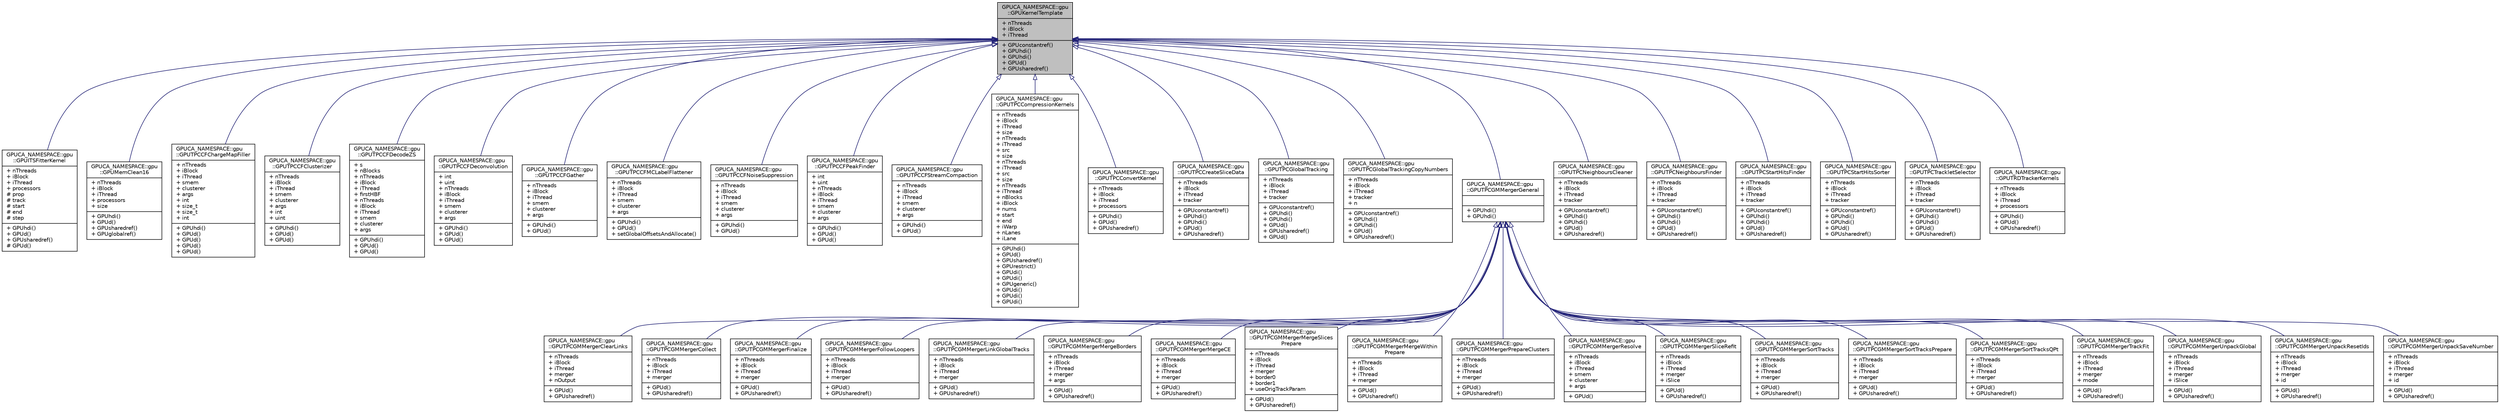 digraph "GPUCA_NAMESPACE::gpu::GPUKernelTemplate"
{
 // INTERACTIVE_SVG=YES
  bgcolor="transparent";
  edge [fontname="Helvetica",fontsize="10",labelfontname="Helvetica",labelfontsize="10"];
  node [fontname="Helvetica",fontsize="10",shape=record];
  Node0 [label="{GPUCA_NAMESPACE::gpu\l::GPUKernelTemplate\n|+ nThreads\l+ iBlock\l+ iThread\l|+ GPUconstantref()\l+ GPUhdi()\l+ GPUhdi()\l+ GPUd()\l+ GPUsharedref()\l}",height=0.2,width=0.4,color="black", fillcolor="grey75", style="filled", fontcolor="black"];
  Node0 -> Node1 [dir="back",color="midnightblue",fontsize="10",style="solid",arrowtail="onormal",fontname="Helvetica"];
  Node1 [label="{GPUCA_NAMESPACE::gpu\l::GPUITSFitterKernel\n|+ nThreads\l+ iBlock\l+ iThread\l+ processors\l# prop\l# track\l# start\l# end\l# step\l|+ GPUhdi()\l+ GPUd()\l+ GPUsharedref()\l# GPUd()\l}",height=0.2,width=0.4,color="black",URL="$d8/dba/classGPUCA__NAMESPACE_1_1gpu_1_1GPUITSFitterKernel.html"];
  Node0 -> Node2 [dir="back",color="midnightblue",fontsize="10",style="solid",arrowtail="onormal",fontname="Helvetica"];
  Node2 [label="{GPUCA_NAMESPACE::gpu\l::GPUMemClean16\n|+ nThreads\l+ iBlock\l+ iThread\l+ processors\l+ size\l|+ GPUhdi()\l+ GPUd()\l+ GPUsharedref()\l+ GPUglobalref()\l}",height=0.2,width=0.4,color="black",URL="$da/d27/classGPUCA__NAMESPACE_1_1gpu_1_1GPUMemClean16.html"];
  Node0 -> Node3 [dir="back",color="midnightblue",fontsize="10",style="solid",arrowtail="onormal",fontname="Helvetica"];
  Node3 [label="{GPUCA_NAMESPACE::gpu\l::GPUTPCCFChargeMapFiller\n|+ nThreads\l+ iBlock\l+ iThread\l+ smem\l+ clusterer\l+ args\l+ int\l+ size_t\l+ size_t\l+ int\l|+ GPUhdi()\l+ GPUd()\l+ GPUd()\l+ GPUd()\l+ GPUd()\l}",height=0.2,width=0.4,color="black",URL="$d1/d49/classGPUCA__NAMESPACE_1_1gpu_1_1GPUTPCCFChargeMapFiller.html"];
  Node0 -> Node4 [dir="back",color="midnightblue",fontsize="10",style="solid",arrowtail="onormal",fontname="Helvetica"];
  Node4 [label="{GPUCA_NAMESPACE::gpu\l::GPUTPCCFClusterizer\n|+ nThreads\l+ iBlock\l+ iThread\l+ smem\l+ clusterer\l+ args\l+ int\l+ uint\l|+ GPUhdi()\l+ GPUd()\l+ GPUd()\l}",height=0.2,width=0.4,color="black",URL="$dd/db2/classGPUCA__NAMESPACE_1_1gpu_1_1GPUTPCCFClusterizer.html"];
  Node0 -> Node5 [dir="back",color="midnightblue",fontsize="10",style="solid",arrowtail="onormal",fontname="Helvetica"];
  Node5 [label="{GPUCA_NAMESPACE::gpu\l::GPUTPCCFDecodeZS\n|+ s\l+ nBlocks\l+ nThreads\l+ iBlock\l+ iThread\l+ firstHBF\l+ nThreads\l+ iBlock\l+ iThread\l+ smem\l+ clusterer\l+ args\l|+ GPUhdi()\l+ GPUd()\l+ GPUd()\l}",height=0.2,width=0.4,color="black",URL="$df/d90/classGPUCA__NAMESPACE_1_1gpu_1_1GPUTPCCFDecodeZS.html"];
  Node0 -> Node6 [dir="back",color="midnightblue",fontsize="10",style="solid",arrowtail="onormal",fontname="Helvetica"];
  Node6 [label="{GPUCA_NAMESPACE::gpu\l::GPUTPCCFDeconvolution\n|+ int\l+ uint\l+ nThreads\l+ iBlock\l+ iThread\l+ smem\l+ clusterer\l+ args\l|+ GPUhdi()\l+ GPUd()\l+ GPUd()\l}",height=0.2,width=0.4,color="black",URL="$d9/d9a/classGPUCA__NAMESPACE_1_1gpu_1_1GPUTPCCFDeconvolution.html"];
  Node0 -> Node7 [dir="back",color="midnightblue",fontsize="10",style="solid",arrowtail="onormal",fontname="Helvetica"];
  Node7 [label="{GPUCA_NAMESPACE::gpu\l::GPUTPCCFGather\n|+ nThreads\l+ iBlock\l+ iThread\l+ smem\l+ clusterer\l+ args\l|+ GPUhdi()\l+ GPUd()\l}",height=0.2,width=0.4,color="black",URL="$d3/d02/classGPUCA__NAMESPACE_1_1gpu_1_1GPUTPCCFGather.html"];
  Node0 -> Node8 [dir="back",color="midnightblue",fontsize="10",style="solid",arrowtail="onormal",fontname="Helvetica"];
  Node8 [label="{GPUCA_NAMESPACE::gpu\l::GPUTPCCFMCLabelFlattener\n|+ nThreads\l+ iBlock\l+ iThread\l+ smem\l+ clusterer\l+ args\l|+ GPUhdi()\l+ GPUd()\l+ setGlobalOffsetsAndAllocate()\l}",height=0.2,width=0.4,color="black",URL="$d0/dad/classGPUCA__NAMESPACE_1_1gpu_1_1GPUTPCCFMCLabelFlattener.html"];
  Node0 -> Node9 [dir="back",color="midnightblue",fontsize="10",style="solid",arrowtail="onormal",fontname="Helvetica"];
  Node9 [label="{GPUCA_NAMESPACE::gpu\l::GPUTPCCFNoiseSuppression\n|+ nThreads\l+ iBlock\l+ iThread\l+ smem\l+ clusterer\l+ args\l|+ GPUhdi()\l+ GPUd()\l}",height=0.2,width=0.4,color="black",URL="$db/d60/classGPUCA__NAMESPACE_1_1gpu_1_1GPUTPCCFNoiseSuppression.html"];
  Node0 -> Node10 [dir="back",color="midnightblue",fontsize="10",style="solid",arrowtail="onormal",fontname="Helvetica"];
  Node10 [label="{GPUCA_NAMESPACE::gpu\l::GPUTPCCFPeakFinder\n|+ int\l+ uint\l+ nThreads\l+ iBlock\l+ iThread\l+ smem\l+ clusterer\l+ args\l|+ GPUhdi()\l+ GPUd()\l+ GPUd()\l}",height=0.2,width=0.4,color="black",URL="$db/d88/classGPUCA__NAMESPACE_1_1gpu_1_1GPUTPCCFPeakFinder.html"];
  Node0 -> Node11 [dir="back",color="midnightblue",fontsize="10",style="solid",arrowtail="onormal",fontname="Helvetica"];
  Node11 [label="{GPUCA_NAMESPACE::gpu\l::GPUTPCCFStreamCompaction\n|+ nThreads\l+ iBlock\l+ iThread\l+ smem\l+ clusterer\l+ args\l|+ GPUhdi()\l+ GPUd()\l}",height=0.2,width=0.4,color="black",URL="$d9/dc1/classGPUCA__NAMESPACE_1_1gpu_1_1GPUTPCCFStreamCompaction.html"];
  Node0 -> Node12 [dir="back",color="midnightblue",fontsize="10",style="solid",arrowtail="onormal",fontname="Helvetica"];
  Node12 [label="{GPUCA_NAMESPACE::gpu\l::GPUTPCCompressionKernels\n|+ nThreads\l+ iBlock\l+ iThread\l+ size\l+ nThreads\l+ iThread\l+ src\l+ size\l+ nThreads\l+ iThread\l+ src\l+ size\l+ nThreads\l+ iThread\l+ nBlocks\l+ iBlock\l+ nums\l+ start\l+ end\l+ iWarp\l+ nLanes\l+ iLane\l|+ GPUhdi()\l+ GPUd()\l+ GPUsharedref()\l+ GPUrestrict()\l+ GPUdi()\l+ GPUdi()\l+ GPUgeneric()\l+ GPUdi()\l+ GPUdi()\l+ GPUdi()\l}",height=0.2,width=0.4,color="black",URL="$d0/d6b/classGPUCA__NAMESPACE_1_1gpu_1_1GPUTPCCompressionKernels.html"];
  Node0 -> Node13 [dir="back",color="midnightblue",fontsize="10",style="solid",arrowtail="onormal",fontname="Helvetica"];
  Node13 [label="{GPUCA_NAMESPACE::gpu\l::GPUTPCConvertKernel\n|+ nThreads\l+ iBlock\l+ iThread\l+ processors\l|+ GPUhdi()\l+ GPUd()\l+ GPUsharedref()\l}",height=0.2,width=0.4,color="black",URL="$d8/dc8/classGPUCA__NAMESPACE_1_1gpu_1_1GPUTPCConvertKernel.html"];
  Node0 -> Node14 [dir="back",color="midnightblue",fontsize="10",style="solid",arrowtail="onormal",fontname="Helvetica"];
  Node14 [label="{GPUCA_NAMESPACE::gpu\l::GPUTPCCreateSliceData\n|+ nThreads\l+ iBlock\l+ iThread\l+ tracker\l|+ GPUconstantref()\l+ GPUhdi()\l+ GPUhdi()\l+ GPUd()\l+ GPUsharedref()\l}",height=0.2,width=0.4,color="black",URL="$d2/db6/classGPUCA__NAMESPACE_1_1gpu_1_1GPUTPCCreateSliceData.html"];
  Node0 -> Node15 [dir="back",color="midnightblue",fontsize="10",style="solid",arrowtail="onormal",fontname="Helvetica"];
  Node15 [label="{GPUCA_NAMESPACE::gpu\l::GPUTPCGlobalTracking\n|+ nThreads\l+ iBlock\l+ iThread\l+ tracker\l|+ GPUconstantref()\l+ GPUhdi()\l+ GPUhdi()\l+ GPUd()\l+ GPUsharedref()\l+ GPUd()\l}",height=0.2,width=0.4,color="black",URL="$d9/ddb/classGPUCA__NAMESPACE_1_1gpu_1_1GPUTPCGlobalTracking.html"];
  Node0 -> Node16 [dir="back",color="midnightblue",fontsize="10",style="solid",arrowtail="onormal",fontname="Helvetica"];
  Node16 [label="{GPUCA_NAMESPACE::gpu\l::GPUTPCGlobalTrackingCopyNumbers\n|+ nThreads\l+ iBlock\l+ iThread\l+ tracker\l+ n\l|+ GPUconstantref()\l+ GPUhdi()\l+ GPUhdi()\l+ GPUd()\l+ GPUsharedref()\l}",height=0.2,width=0.4,color="black",URL="$df/da8/classGPUCA__NAMESPACE_1_1gpu_1_1GPUTPCGlobalTrackingCopyNumbers.html"];
  Node0 -> Node17 [dir="back",color="midnightblue",fontsize="10",style="solid",arrowtail="onormal",fontname="Helvetica"];
  Node17 [label="{GPUCA_NAMESPACE::gpu\l::GPUTPCGMMergerGeneral\n||+ GPUhdi()\l+ GPUhdi()\l}",height=0.2,width=0.4,color="black",URL="$da/dd0/classGPUCA__NAMESPACE_1_1gpu_1_1GPUTPCGMMergerGeneral.html"];
  Node17 -> Node18 [dir="back",color="midnightblue",fontsize="10",style="solid",arrowtail="onormal",fontname="Helvetica"];
  Node18 [label="{GPUCA_NAMESPACE::gpu\l::GPUTPCGMMergerClearLinks\n|+ nThreads\l+ iBlock\l+ iThread\l+ merger\l+ nOutput\l|+ GPUd()\l+ GPUsharedref()\l}",height=0.2,width=0.4,color="black",URL="$d5/d9e/classGPUCA__NAMESPACE_1_1gpu_1_1GPUTPCGMMergerClearLinks.html"];
  Node17 -> Node19 [dir="back",color="midnightblue",fontsize="10",style="solid",arrowtail="onormal",fontname="Helvetica"];
  Node19 [label="{GPUCA_NAMESPACE::gpu\l::GPUTPCGMMergerCollect\n|+ nThreads\l+ iBlock\l+ iThread\l+ merger\l|+ GPUd()\l+ GPUsharedref()\l}",height=0.2,width=0.4,color="black",URL="$d0/d77/classGPUCA__NAMESPACE_1_1gpu_1_1GPUTPCGMMergerCollect.html"];
  Node17 -> Node20 [dir="back",color="midnightblue",fontsize="10",style="solid",arrowtail="onormal",fontname="Helvetica"];
  Node20 [label="{GPUCA_NAMESPACE::gpu\l::GPUTPCGMMergerFinalize\n|+ nThreads\l+ iBlock\l+ iThread\l+ merger\l|+ GPUd()\l+ GPUsharedref()\l}",height=0.2,width=0.4,color="black",URL="$de/dc0/classGPUCA__NAMESPACE_1_1gpu_1_1GPUTPCGMMergerFinalize.html"];
  Node17 -> Node21 [dir="back",color="midnightblue",fontsize="10",style="solid",arrowtail="onormal",fontname="Helvetica"];
  Node21 [label="{GPUCA_NAMESPACE::gpu\l::GPUTPCGMMergerFollowLoopers\n|+ nThreads\l+ iBlock\l+ iThread\l+ merger\l|+ GPUd()\l+ GPUsharedref()\l}",height=0.2,width=0.4,color="black",URL="$dd/d4c/classGPUCA__NAMESPACE_1_1gpu_1_1GPUTPCGMMergerFollowLoopers.html"];
  Node17 -> Node22 [dir="back",color="midnightblue",fontsize="10",style="solid",arrowtail="onormal",fontname="Helvetica"];
  Node22 [label="{GPUCA_NAMESPACE::gpu\l::GPUTPCGMMergerLinkGlobalTracks\n|+ nThreads\l+ iBlock\l+ iThread\l+ merger\l|+ GPUd()\l+ GPUsharedref()\l}",height=0.2,width=0.4,color="black",URL="$db/dc9/classGPUCA__NAMESPACE_1_1gpu_1_1GPUTPCGMMergerLinkGlobalTracks.html"];
  Node17 -> Node23 [dir="back",color="midnightblue",fontsize="10",style="solid",arrowtail="onormal",fontname="Helvetica"];
  Node23 [label="{GPUCA_NAMESPACE::gpu\l::GPUTPCGMMergerMergeBorders\n|+ nThreads\l+ iBlock\l+ iThread\l+ merger\l+ args\l|+ GPUd()\l+ GPUsharedref()\l}",height=0.2,width=0.4,color="black",URL="$d6/d5e/classGPUCA__NAMESPACE_1_1gpu_1_1GPUTPCGMMergerMergeBorders.html"];
  Node17 -> Node24 [dir="back",color="midnightblue",fontsize="10",style="solid",arrowtail="onormal",fontname="Helvetica"];
  Node24 [label="{GPUCA_NAMESPACE::gpu\l::GPUTPCGMMergerMergeCE\n|+ nThreads\l+ iBlock\l+ iThread\l+ merger\l|+ GPUd()\l+ GPUsharedref()\l}",height=0.2,width=0.4,color="black",URL="$df/d82/classGPUCA__NAMESPACE_1_1gpu_1_1GPUTPCGMMergerMergeCE.html"];
  Node17 -> Node25 [dir="back",color="midnightblue",fontsize="10",style="solid",arrowtail="onormal",fontname="Helvetica"];
  Node25 [label="{GPUCA_NAMESPACE::gpu\l::GPUTPCGMMergerMergeSlices\lPrepare\n|+ nThreads\l+ iBlock\l+ iThread\l+ merger\l+ border0\l+ border1\l+ useOrigTrackParam\l|+ GPUd()\l+ GPUsharedref()\l}",height=0.2,width=0.4,color="black",URL="$d2/d3b/classGPUCA__NAMESPACE_1_1gpu_1_1GPUTPCGMMergerMergeSlicesPrepare.html"];
  Node17 -> Node26 [dir="back",color="midnightblue",fontsize="10",style="solid",arrowtail="onormal",fontname="Helvetica"];
  Node26 [label="{GPUCA_NAMESPACE::gpu\l::GPUTPCGMMergerMergeWithin\lPrepare\n|+ nThreads\l+ iBlock\l+ iThread\l+ merger\l|+ GPUd()\l+ GPUsharedref()\l}",height=0.2,width=0.4,color="black",URL="$d1/d1b/classGPUCA__NAMESPACE_1_1gpu_1_1GPUTPCGMMergerMergeWithinPrepare.html"];
  Node17 -> Node27 [dir="back",color="midnightblue",fontsize="10",style="solid",arrowtail="onormal",fontname="Helvetica"];
  Node27 [label="{GPUCA_NAMESPACE::gpu\l::GPUTPCGMMergerPrepareClusters\n|+ nThreads\l+ iBlock\l+ iThread\l+ merger\l|+ GPUd()\l+ GPUsharedref()\l}",height=0.2,width=0.4,color="black",URL="$df/dfa/classGPUCA__NAMESPACE_1_1gpu_1_1GPUTPCGMMergerPrepareClusters.html"];
  Node17 -> Node28 [dir="back",color="midnightblue",fontsize="10",style="solid",arrowtail="onormal",fontname="Helvetica"];
  Node28 [label="{GPUCA_NAMESPACE::gpu\l::GPUTPCGMMergerResolve\n|+ nThreads\l+ iBlock\l+ iThread\l+ smem\l+ clusterer\l+ args\l|+ GPUd()\l}",height=0.2,width=0.4,color="black",URL="$de/d91/classGPUCA__NAMESPACE_1_1gpu_1_1GPUTPCGMMergerResolve.html"];
  Node17 -> Node29 [dir="back",color="midnightblue",fontsize="10",style="solid",arrowtail="onormal",fontname="Helvetica"];
  Node29 [label="{GPUCA_NAMESPACE::gpu\l::GPUTPCGMMergerSliceRefit\n|+ nThreads\l+ iBlock\l+ iThread\l+ merger\l+ iSlice\l|+ GPUd()\l+ GPUsharedref()\l}",height=0.2,width=0.4,color="black",URL="$d6/d6a/classGPUCA__NAMESPACE_1_1gpu_1_1GPUTPCGMMergerSliceRefit.html"];
  Node17 -> Node30 [dir="back",color="midnightblue",fontsize="10",style="solid",arrowtail="onormal",fontname="Helvetica"];
  Node30 [label="{GPUCA_NAMESPACE::gpu\l::GPUTPCGMMergerSortTracks\n|+ nThreads\l+ iBlock\l+ iThread\l+ merger\l|+ GPUd()\l+ GPUsharedref()\l}",height=0.2,width=0.4,color="black",URL="$d2/d55/classGPUCA__NAMESPACE_1_1gpu_1_1GPUTPCGMMergerSortTracks.html"];
  Node17 -> Node31 [dir="back",color="midnightblue",fontsize="10",style="solid",arrowtail="onormal",fontname="Helvetica"];
  Node31 [label="{GPUCA_NAMESPACE::gpu\l::GPUTPCGMMergerSortTracksPrepare\n|+ nThreads\l+ iBlock\l+ iThread\l+ merger\l|+ GPUd()\l+ GPUsharedref()\l}",height=0.2,width=0.4,color="black",URL="$d7/d86/classGPUCA__NAMESPACE_1_1gpu_1_1GPUTPCGMMergerSortTracksPrepare.html"];
  Node17 -> Node32 [dir="back",color="midnightblue",fontsize="10",style="solid",arrowtail="onormal",fontname="Helvetica"];
  Node32 [label="{GPUCA_NAMESPACE::gpu\l::GPUTPCGMMergerSortTracksQPt\n|+ nThreads\l+ iBlock\l+ iThread\l+ merger\l|+ GPUd()\l+ GPUsharedref()\l}",height=0.2,width=0.4,color="black",URL="$d4/dd7/classGPUCA__NAMESPACE_1_1gpu_1_1GPUTPCGMMergerSortTracksQPt.html"];
  Node17 -> Node33 [dir="back",color="midnightblue",fontsize="10",style="solid",arrowtail="onormal",fontname="Helvetica"];
  Node33 [label="{GPUCA_NAMESPACE::gpu\l::GPUTPCGMMergerTrackFit\n|+ nThreads\l+ iBlock\l+ iThread\l+ merger\l+ mode\l|+ GPUd()\l+ GPUsharedref()\l}",height=0.2,width=0.4,color="black",URL="$db/d09/classGPUCA__NAMESPACE_1_1gpu_1_1GPUTPCGMMergerTrackFit.html"];
  Node17 -> Node34 [dir="back",color="midnightblue",fontsize="10",style="solid",arrowtail="onormal",fontname="Helvetica"];
  Node34 [label="{GPUCA_NAMESPACE::gpu\l::GPUTPCGMMergerUnpackGlobal\n|+ nThreads\l+ iBlock\l+ iThread\l+ merger\l+ iSlice\l|+ GPUd()\l+ GPUsharedref()\l}",height=0.2,width=0.4,color="black",URL="$d4/dab/classGPUCA__NAMESPACE_1_1gpu_1_1GPUTPCGMMergerUnpackGlobal.html"];
  Node17 -> Node35 [dir="back",color="midnightblue",fontsize="10",style="solid",arrowtail="onormal",fontname="Helvetica"];
  Node35 [label="{GPUCA_NAMESPACE::gpu\l::GPUTPCGMMergerUnpackResetIds\n|+ nThreads\l+ iBlock\l+ iThread\l+ merger\l+ id\l|+ GPUd()\l+ GPUsharedref()\l}",height=0.2,width=0.4,color="black",URL="$db/d92/classGPUCA__NAMESPACE_1_1gpu_1_1GPUTPCGMMergerUnpackResetIds.html"];
  Node17 -> Node36 [dir="back",color="midnightblue",fontsize="10",style="solid",arrowtail="onormal",fontname="Helvetica"];
  Node36 [label="{GPUCA_NAMESPACE::gpu\l::GPUTPCGMMergerUnpackSaveNumber\n|+ nThreads\l+ iBlock\l+ iThread\l+ merger\l+ id\l|+ GPUd()\l+ GPUsharedref()\l}",height=0.2,width=0.4,color="black",URL="$d0/d00/classGPUCA__NAMESPACE_1_1gpu_1_1GPUTPCGMMergerUnpackSaveNumber.html"];
  Node0 -> Node37 [dir="back",color="midnightblue",fontsize="10",style="solid",arrowtail="onormal",fontname="Helvetica"];
  Node37 [label="{GPUCA_NAMESPACE::gpu\l::GPUTPCNeighboursCleaner\n|+ nThreads\l+ iBlock\l+ iThread\l+ tracker\l|+ GPUconstantref()\l+ GPUhdi()\l+ GPUhdi()\l+ GPUd()\l+ GPUsharedref()\l}",height=0.2,width=0.4,color="black",URL="$d2/d8c/classGPUCA__NAMESPACE_1_1gpu_1_1GPUTPCNeighboursCleaner.html"];
  Node0 -> Node38 [dir="back",color="midnightblue",fontsize="10",style="solid",arrowtail="onormal",fontname="Helvetica"];
  Node38 [label="{GPUCA_NAMESPACE::gpu\l::GPUTPCNeighboursFinder\n|+ nThreads\l+ iBlock\l+ iThread\l+ tracker\l|+ GPUconstantref()\l+ GPUhdi()\l+ GPUhdi()\l+ GPUd()\l+ GPUsharedref()\l}",height=0.2,width=0.4,color="black",URL="$d7/dd4/classGPUCA__NAMESPACE_1_1gpu_1_1GPUTPCNeighboursFinder.html"];
  Node0 -> Node39 [dir="back",color="midnightblue",fontsize="10",style="solid",arrowtail="onormal",fontname="Helvetica"];
  Node39 [label="{GPUCA_NAMESPACE::gpu\l::GPUTPCStartHitsFinder\n|+ nThreads\l+ iBlock\l+ iThread\l+ tracker\l|+ GPUconstantref()\l+ GPUhdi()\l+ GPUhdi()\l+ GPUd()\l+ GPUsharedref()\l}",height=0.2,width=0.4,color="black",URL="$d1/d4a/classGPUCA__NAMESPACE_1_1gpu_1_1GPUTPCStartHitsFinder.html"];
  Node0 -> Node40 [dir="back",color="midnightblue",fontsize="10",style="solid",arrowtail="onormal",fontname="Helvetica"];
  Node40 [label="{GPUCA_NAMESPACE::gpu\l::GPUTPCStartHitsSorter\n|+ nThreads\l+ iBlock\l+ iThread\l+ tracker\l|+ GPUconstantref()\l+ GPUhdi()\l+ GPUhdi()\l+ GPUd()\l+ GPUsharedref()\l}",height=0.2,width=0.4,color="black",URL="$dc/d09/classGPUCA__NAMESPACE_1_1gpu_1_1GPUTPCStartHitsSorter.html"];
  Node0 -> Node41 [dir="back",color="midnightblue",fontsize="10",style="solid",arrowtail="onormal",fontname="Helvetica"];
  Node41 [label="{GPUCA_NAMESPACE::gpu\l::GPUTPCTrackletSelector\n|+ nThreads\l+ iBlock\l+ iThread\l+ tracker\l|+ GPUconstantref()\l+ GPUhdi()\l+ GPUhdi()\l+ GPUd()\l+ GPUsharedref()\l}",height=0.2,width=0.4,color="black",URL="$d7/d66/classGPUCA__NAMESPACE_1_1gpu_1_1GPUTPCTrackletSelector.html"];
  Node0 -> Node42 [dir="back",color="midnightblue",fontsize="10",style="solid",arrowtail="onormal",fontname="Helvetica"];
  Node42 [label="{GPUCA_NAMESPACE::gpu\l::GPUTRDTrackerKernels\n|+ nThreads\l+ iBlock\l+ iThread\l+ processors\l|+ GPUhdi()\l+ GPUd()\l+ GPUsharedref()\l}",height=0.2,width=0.4,color="black",URL="$d1/d08/classGPUCA__NAMESPACE_1_1gpu_1_1GPUTRDTrackerKernels.html"];
}
